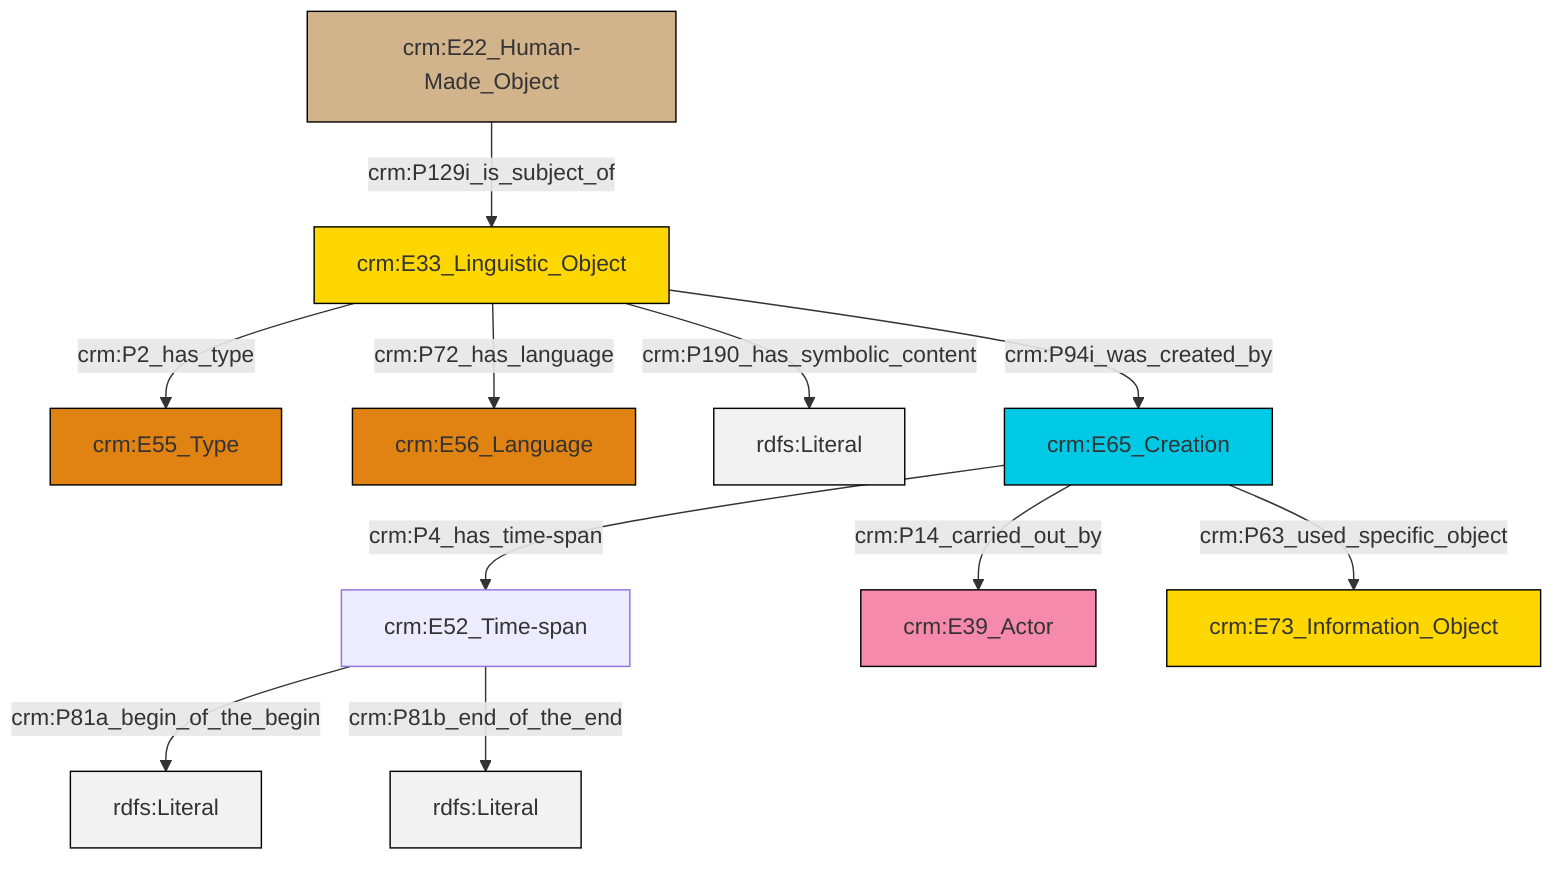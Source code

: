 graph TD
classDef Literal fill:#f2f2f2,stroke:#000000;
classDef CRM_Entity fill:#FFFFFF,stroke:#000000;
classDef Temporal_Entity fill:#00C9E6, stroke:#000000;
classDef Type fill:#E18312, stroke:#000000;
classDef Time-Span fill:#2C9C91, stroke:#000000;
classDef Appellation fill:#FFEB7F, stroke:#000000;
classDef Place fill:#008836, stroke:#000000;
classDef Persistent_Item fill:#B266B2, stroke:#000000;
classDef Conceptual_Object fill:#FFD700, stroke:#000000;
classDef Physical_Thing fill:#D2B48C, stroke:#000000;
classDef Actor fill:#f58aad, stroke:#000000;
classDef PC_Classes fill:#4ce600, stroke:#000000;
classDef Multi fill:#cccccc,stroke:#000000;

0["crm:E33_Linguistic_Object"]:::Conceptual_Object -->|crm:P2_has_type| 1["crm:E55_Type"]:::Type
0["crm:E33_Linguistic_Object"]:::Conceptual_Object -->|crm:P190_has_symbolic_content| 4[rdfs:Literal]:::Literal
5["crm:E52_Time-span"]:::Default -->|crm:P81a_begin_of_the_begin| 7[rdfs:Literal]:::Literal
5["crm:E52_Time-span"]:::Default -->|crm:P81b_end_of_the_end| 10[rdfs:Literal]:::Literal
8["crm:E65_Creation"]:::Temporal_Entity -->|crm:P4_has_time-span| 5["crm:E52_Time-span"]:::Default
8["crm:E65_Creation"]:::Temporal_Entity -->|crm:P14_carried_out_by| 11["crm:E39_Actor"]:::Actor
0["crm:E33_Linguistic_Object"]:::Conceptual_Object -->|crm:P72_has_language| 2["crm:E56_Language"]:::Type
12["crm:E22_Human-Made_Object"]:::Physical_Thing -->|crm:P129i_is_subject_of| 0["crm:E33_Linguistic_Object"]:::Conceptual_Object
0["crm:E33_Linguistic_Object"]:::Conceptual_Object -->|crm:P94i_was_created_by| 8["crm:E65_Creation"]:::Temporal_Entity
8["crm:E65_Creation"]:::Temporal_Entity -->|crm:P63_used_specific_object| 14["crm:E73_Information_Object"]:::Conceptual_Object